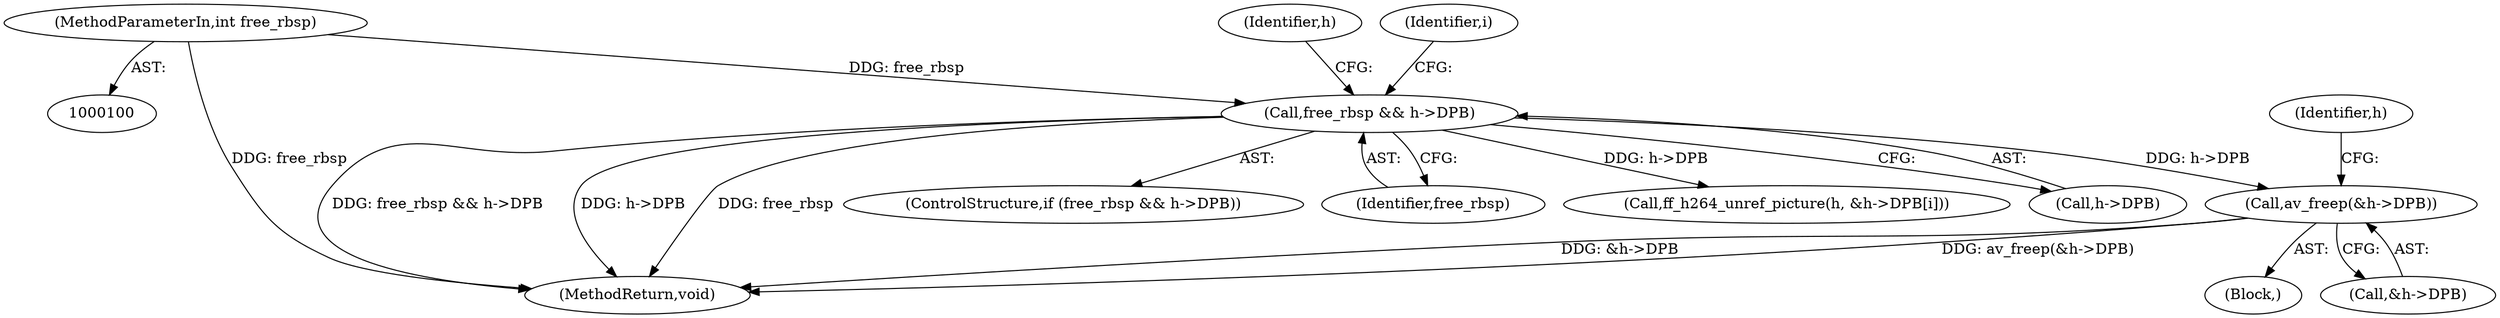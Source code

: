 digraph "0_FFmpeg_e8714f6f93d1a32f4e4655209960afcf4c185214@API" {
"1000223" [label="(Call,av_freep(&h->DPB))"];
"1000191" [label="(Call,free_rbsp && h->DPB)"];
"1000102" [label="(MethodParameterIn,int free_rbsp)"];
"1000191" [label="(Call,free_rbsp && h->DPB)"];
"1000192" [label="(Identifier,free_rbsp)"];
"1000254" [label="(Identifier,h)"];
"1000231" [label="(Identifier,h)"];
"1000102" [label="(MethodParameterIn,int free_rbsp)"];
"1000382" [label="(MethodReturn,void)"];
"1000199" [label="(Identifier,i)"];
"1000223" [label="(Call,av_freep(&h->DPB))"];
"1000196" [label="(Block,)"];
"1000190" [label="(ControlStructure,if (free_rbsp && h->DPB))"];
"1000206" [label="(Call,ff_h264_unref_picture(h, &h->DPB[i]))"];
"1000224" [label="(Call,&h->DPB)"];
"1000193" [label="(Call,h->DPB)"];
"1000223" -> "1000196"  [label="AST: "];
"1000223" -> "1000224"  [label="CFG: "];
"1000224" -> "1000223"  [label="AST: "];
"1000254" -> "1000223"  [label="CFG: "];
"1000223" -> "1000382"  [label="DDG: av_freep(&h->DPB)"];
"1000223" -> "1000382"  [label="DDG: &h->DPB"];
"1000191" -> "1000223"  [label="DDG: h->DPB"];
"1000191" -> "1000190"  [label="AST: "];
"1000191" -> "1000192"  [label="CFG: "];
"1000191" -> "1000193"  [label="CFG: "];
"1000192" -> "1000191"  [label="AST: "];
"1000193" -> "1000191"  [label="AST: "];
"1000199" -> "1000191"  [label="CFG: "];
"1000231" -> "1000191"  [label="CFG: "];
"1000191" -> "1000382"  [label="DDG: free_rbsp && h->DPB"];
"1000191" -> "1000382"  [label="DDG: h->DPB"];
"1000191" -> "1000382"  [label="DDG: free_rbsp"];
"1000102" -> "1000191"  [label="DDG: free_rbsp"];
"1000191" -> "1000206"  [label="DDG: h->DPB"];
"1000102" -> "1000100"  [label="AST: "];
"1000102" -> "1000382"  [label="DDG: free_rbsp"];
}
